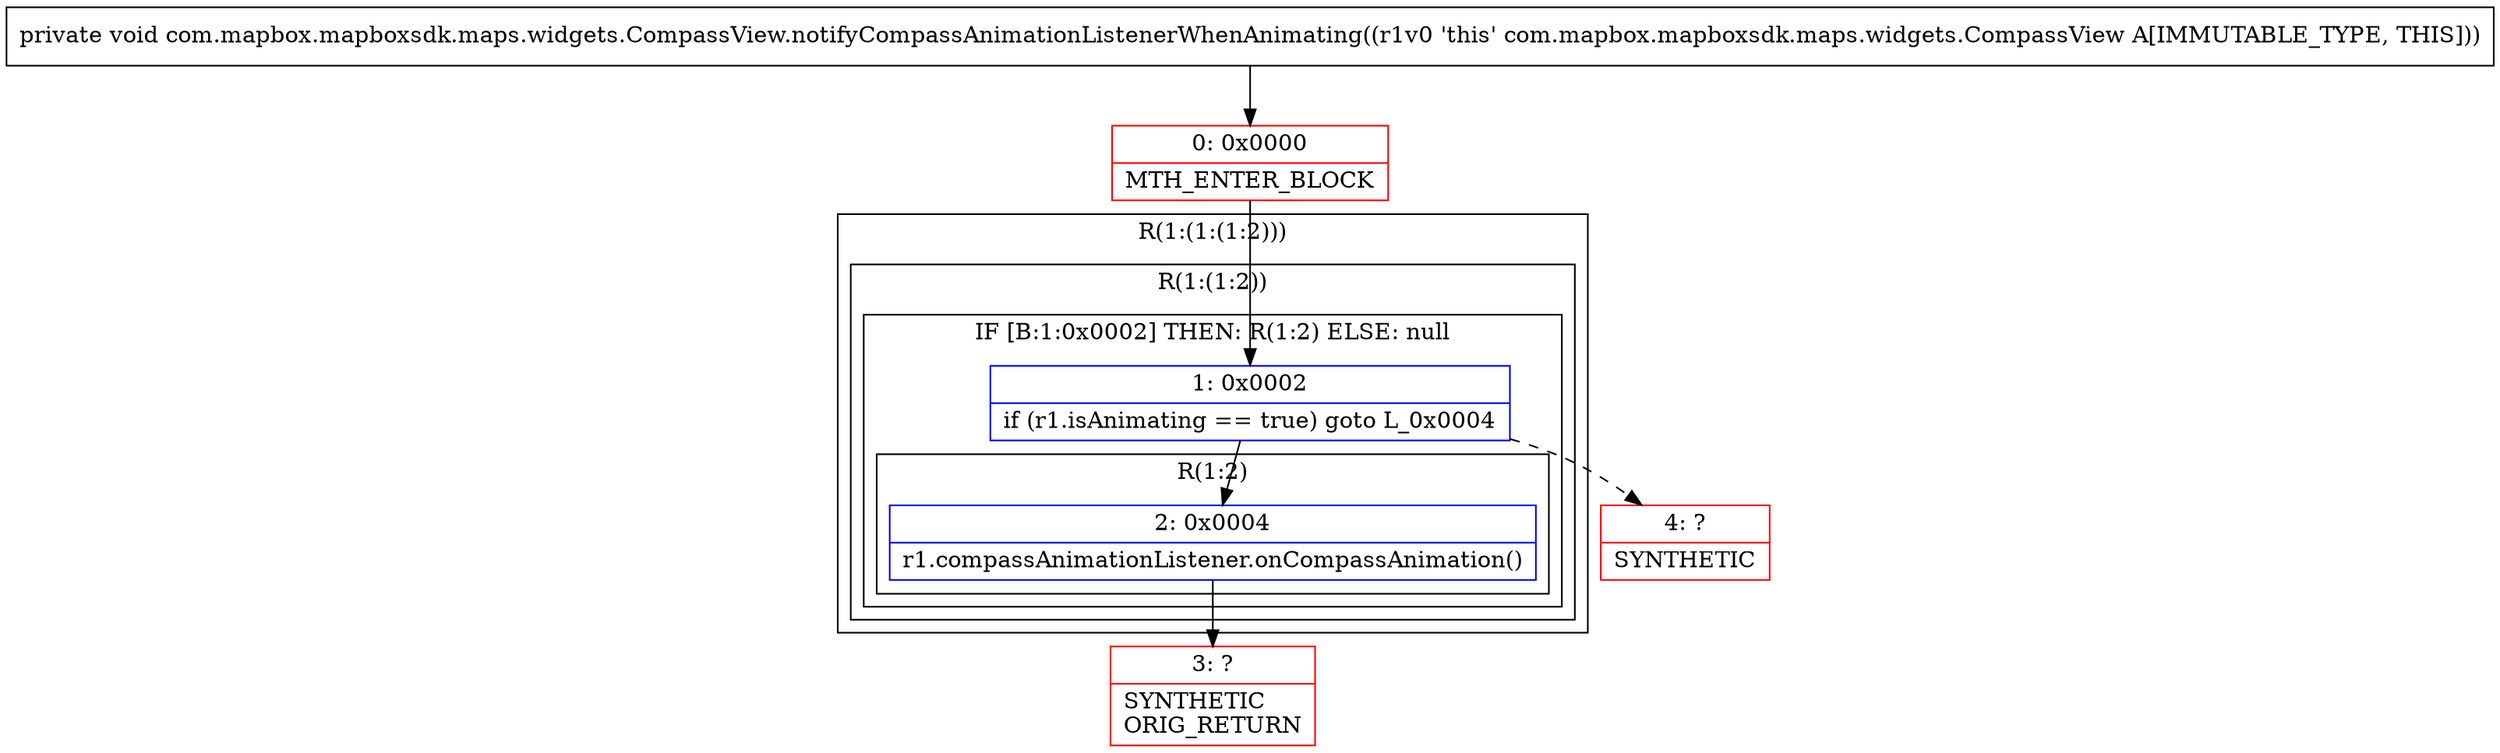 digraph "CFG forcom.mapbox.mapboxsdk.maps.widgets.CompassView.notifyCompassAnimationListenerWhenAnimating()V" {
subgraph cluster_Region_1901925881 {
label = "R(1:(1:(1:2)))";
node [shape=record,color=blue];
subgraph cluster_Region_1173343724 {
label = "R(1:(1:2))";
node [shape=record,color=blue];
subgraph cluster_IfRegion_1192562306 {
label = "IF [B:1:0x0002] THEN: R(1:2) ELSE: null";
node [shape=record,color=blue];
Node_1 [shape=record,label="{1\:\ 0x0002|if (r1.isAnimating == true) goto L_0x0004\l}"];
subgraph cluster_Region_2070644485 {
label = "R(1:2)";
node [shape=record,color=blue];
Node_2 [shape=record,label="{2\:\ 0x0004|r1.compassAnimationListener.onCompassAnimation()\l}"];
}
}
}
}
Node_0 [shape=record,color=red,label="{0\:\ 0x0000|MTH_ENTER_BLOCK\l}"];
Node_3 [shape=record,color=red,label="{3\:\ ?|SYNTHETIC\lORIG_RETURN\l}"];
Node_4 [shape=record,color=red,label="{4\:\ ?|SYNTHETIC\l}"];
MethodNode[shape=record,label="{private void com.mapbox.mapboxsdk.maps.widgets.CompassView.notifyCompassAnimationListenerWhenAnimating((r1v0 'this' com.mapbox.mapboxsdk.maps.widgets.CompassView A[IMMUTABLE_TYPE, THIS])) }"];
MethodNode -> Node_0;
Node_1 -> Node_2;
Node_1 -> Node_4[style=dashed];
Node_2 -> Node_3;
Node_0 -> Node_1;
}

